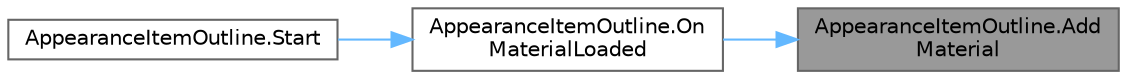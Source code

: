 digraph "AppearanceItemOutline.AddMaterial"
{
 // LATEX_PDF_SIZE
  bgcolor="transparent";
  edge [fontname=Helvetica,fontsize=10,labelfontname=Helvetica,labelfontsize=10];
  node [fontname=Helvetica,fontsize=10,shape=box,height=0.2,width=0.4];
  rankdir="RL";
  Node1 [id="Node000001",label="AppearanceItemOutline.Add\lMaterial",height=0.2,width=0.4,color="gray40", fillcolor="grey60", style="filled", fontcolor="black",tooltip=" "];
  Node1 -> Node2 [id="edge1_Node000001_Node000002",dir="back",color="steelblue1",style="solid",tooltip=" "];
  Node2 [id="Node000002",label="AppearanceItemOutline.On\lMaterialLoaded",height=0.2,width=0.4,color="grey40", fillcolor="white", style="filled",URL="$class_appearance_item_outline.html#af139d4f54873eaaf3367f9c5f4299cc3",tooltip=" "];
  Node2 -> Node3 [id="edge2_Node000002_Node000003",dir="back",color="steelblue1",style="solid",tooltip=" "];
  Node3 [id="Node000003",label="AppearanceItemOutline.Start",height=0.2,width=0.4,color="grey40", fillcolor="white", style="filled",URL="$class_appearance_item_outline.html#ad2638469cc15c248f869fc101971c1d6",tooltip=" "];
}
